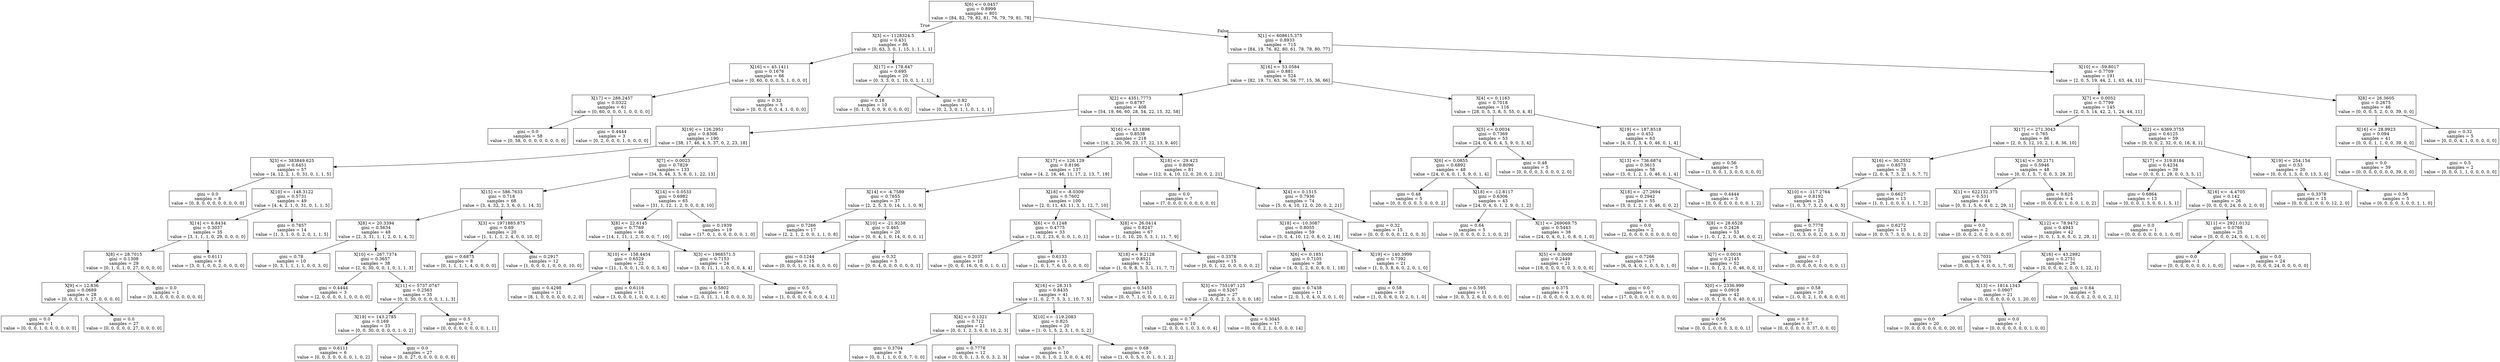 digraph Tree {
node [shape=box] ;
0 [label="X[6] <= 0.0457\ngini = 0.8999\nsamples = 801\nvalue = [84, 82, 79, 82, 81, 76, 79, 79, 81, 78]"] ;
1 [label="X[3] <= 1128324.5\ngini = 0.431\nsamples = 86\nvalue = [0, 63, 3, 0, 1, 15, 1, 1, 1, 1]"] ;
0 -> 1 [labeldistance=2.5, labelangle=45, headlabel="True"] ;
2 [label="X[16] <= 45.1411\ngini = 0.1676\nsamples = 66\nvalue = [0, 60, 0, 0, 0, 5, 1, 0, 0, 0]"] ;
1 -> 2 ;
3 [label="X[17] <= 288.2457\ngini = 0.0322\nsamples = 61\nvalue = [0, 60, 0, 0, 0, 1, 0, 0, 0, 0]"] ;
2 -> 3 ;
4 [label="gini = 0.0\nsamples = 58\nvalue = [0, 58, 0, 0, 0, 0, 0, 0, 0, 0]"] ;
3 -> 4 ;
5 [label="gini = 0.4444\nsamples = 3\nvalue = [0, 2, 0, 0, 0, 1, 0, 0, 0, 0]"] ;
3 -> 5 ;
6 [label="gini = 0.32\nsamples = 5\nvalue = [0, 0, 0, 0, 0, 4, 1, 0, 0, 0]"] ;
2 -> 6 ;
7 [label="X[17] <= 178.847\ngini = 0.695\nsamples = 20\nvalue = [0, 3, 3, 0, 1, 10, 0, 1, 1, 1]"] ;
1 -> 7 ;
8 [label="gini = 0.18\nsamples = 10\nvalue = [0, 1, 0, 0, 0, 9, 0, 0, 0, 0]"] ;
7 -> 8 ;
9 [label="gini = 0.82\nsamples = 10\nvalue = [0, 2, 3, 0, 1, 1, 0, 1, 1, 1]"] ;
7 -> 9 ;
10 [label="X[1] <= 608615.375\ngini = 0.8933\nsamples = 715\nvalue = [84, 19, 76, 82, 80, 61, 78, 78, 80, 77]"] ;
0 -> 10 [labeldistance=2.5, labelangle=-45, headlabel="False"] ;
11 [label="X[16] <= 53.0584\ngini = 0.881\nsamples = 524\nvalue = [82, 19, 71, 63, 36, 59, 77, 15, 36, 66]"] ;
10 -> 11 ;
12 [label="X[2] <= 4351.7773\ngini = 0.8797\nsamples = 408\nvalue = [54, 19, 66, 60, 28, 54, 22, 15, 32, 58]"] ;
11 -> 12 ;
13 [label="X[19] <= 126.2951\ngini = 0.8306\nsamples = 190\nvalue = [38, 17, 46, 4, 5, 37, 0, 2, 23, 18]"] ;
12 -> 13 ;
14 [label="X[3] <= 383849.625\ngini = 0.6451\nsamples = 57\nvalue = [4, 12, 2, 1, 0, 31, 0, 1, 1, 5]"] ;
13 -> 14 ;
15 [label="gini = 0.0\nsamples = 8\nvalue = [0, 8, 0, 0, 0, 0, 0, 0, 0, 0]"] ;
14 -> 15 ;
16 [label="X[10] <= -148.3122\ngini = 0.5731\nsamples = 49\nvalue = [4, 4, 2, 1, 0, 31, 0, 1, 1, 5]"] ;
14 -> 16 ;
17 [label="X[14] <= 6.8434\ngini = 0.3037\nsamples = 35\nvalue = [3, 1, 1, 1, 0, 29, 0, 0, 0, 0]"] ;
16 -> 17 ;
18 [label="X[8] <= 28.7015\ngini = 0.1308\nsamples = 29\nvalue = [0, 1, 0, 1, 0, 27, 0, 0, 0, 0]"] ;
17 -> 18 ;
19 [label="X[9] <= 12.836\ngini = 0.0689\nsamples = 28\nvalue = [0, 0, 0, 1, 0, 27, 0, 0, 0, 0]"] ;
18 -> 19 ;
20 [label="gini = 0.0\nsamples = 1\nvalue = [0, 0, 0, 1, 0, 0, 0, 0, 0, 0]"] ;
19 -> 20 ;
21 [label="gini = 0.0\nsamples = 27\nvalue = [0, 0, 0, 0, 0, 27, 0, 0, 0, 0]"] ;
19 -> 21 ;
22 [label="gini = 0.0\nsamples = 1\nvalue = [0, 1, 0, 0, 0, 0, 0, 0, 0, 0]"] ;
18 -> 22 ;
23 [label="gini = 0.6111\nsamples = 6\nvalue = [3, 0, 1, 0, 0, 2, 0, 0, 0, 0]"] ;
17 -> 23 ;
24 [label="gini = 0.7857\nsamples = 14\nvalue = [1, 3, 1, 0, 0, 2, 0, 1, 1, 5]"] ;
16 -> 24 ;
25 [label="X[7] <= 0.0023\ngini = 0.7829\nsamples = 133\nvalue = [34, 5, 44, 3, 5, 6, 0, 1, 22, 13]"] ;
13 -> 25 ;
26 [label="X[15] <= 586.7633\ngini = 0.718\nsamples = 68\nvalue = [3, 4, 32, 2, 3, 6, 0, 1, 14, 3]"] ;
25 -> 26 ;
27 [label="X[8] <= 20.3394\ngini = 0.5634\nsamples = 48\nvalue = [2, 3, 31, 1, 1, 2, 0, 1, 4, 3]"] ;
26 -> 27 ;
28 [label="gini = 0.78\nsamples = 10\nvalue = [0, 3, 1, 1, 1, 1, 0, 0, 3, 0]"] ;
27 -> 28 ;
29 [label="X[10] <= -267.7374\ngini = 0.3657\nsamples = 38\nvalue = [2, 0, 30, 0, 0, 1, 0, 1, 1, 3]"] ;
27 -> 29 ;
30 [label="gini = 0.4444\nsamples = 3\nvalue = [2, 0, 0, 0, 0, 1, 0, 0, 0, 0]"] ;
29 -> 30 ;
31 [label="X[11] <= 5737.0747\ngini = 0.2563\nsamples = 35\nvalue = [0, 0, 30, 0, 0, 0, 0, 1, 1, 3]"] ;
29 -> 31 ;
32 [label="X[19] <= 143.2785\ngini = 0.169\nsamples = 33\nvalue = [0, 0, 30, 0, 0, 0, 0, 1, 0, 2]"] ;
31 -> 32 ;
33 [label="gini = 0.6111\nsamples = 6\nvalue = [0, 0, 3, 0, 0, 0, 0, 1, 0, 2]"] ;
32 -> 33 ;
34 [label="gini = 0.0\nsamples = 27\nvalue = [0, 0, 27, 0, 0, 0, 0, 0, 0, 0]"] ;
32 -> 34 ;
35 [label="gini = 0.5\nsamples = 2\nvalue = [0, 0, 0, 0, 0, 0, 0, 0, 1, 1]"] ;
31 -> 35 ;
36 [label="X[3] <= 1971885.875\ngini = 0.69\nsamples = 20\nvalue = [1, 1, 1, 1, 2, 4, 0, 0, 10, 0]"] ;
26 -> 36 ;
37 [label="gini = 0.6875\nsamples = 8\nvalue = [0, 1, 1, 1, 1, 4, 0, 0, 0, 0]"] ;
36 -> 37 ;
38 [label="gini = 0.2917\nsamples = 12\nvalue = [1, 0, 0, 0, 1, 0, 0, 0, 10, 0]"] ;
36 -> 38 ;
39 [label="X[14] <= 0.0533\ngini = 0.6982\nsamples = 65\nvalue = [31, 1, 12, 1, 2, 0, 0, 0, 8, 10]"] ;
25 -> 39 ;
40 [label="X[8] <= 22.6145\ngini = 0.7769\nsamples = 46\nvalue = [14, 1, 11, 1, 2, 0, 0, 0, 7, 10]"] ;
39 -> 40 ;
41 [label="X[10] <= -158.4454\ngini = 0.6529\nsamples = 22\nvalue = [11, 1, 0, 0, 1, 0, 0, 0, 3, 6]"] ;
40 -> 41 ;
42 [label="gini = 0.4298\nsamples = 11\nvalue = [8, 1, 0, 0, 0, 0, 0, 0, 2, 0]"] ;
41 -> 42 ;
43 [label="gini = 0.6116\nsamples = 11\nvalue = [3, 0, 0, 0, 1, 0, 0, 0, 1, 6]"] ;
41 -> 43 ;
44 [label="X[3] <= 1968571.5\ngini = 0.7153\nsamples = 24\nvalue = [3, 0, 11, 1, 1, 0, 0, 0, 4, 4]"] ;
40 -> 44 ;
45 [label="gini = 0.5802\nsamples = 18\nvalue = [2, 0, 11, 1, 1, 0, 0, 0, 0, 3]"] ;
44 -> 45 ;
46 [label="gini = 0.5\nsamples = 6\nvalue = [1, 0, 0, 0, 0, 0, 0, 0, 4, 1]"] ;
44 -> 46 ;
47 [label="gini = 0.1939\nsamples = 19\nvalue = [17, 0, 1, 0, 0, 0, 0, 0, 1, 0]"] ;
39 -> 47 ;
48 [label="X[16] <= 43.1898\ngini = 0.8538\nsamples = 218\nvalue = [16, 2, 20, 56, 23, 17, 22, 13, 9, 40]"] ;
12 -> 48 ;
49 [label="X[17] <= 126.129\ngini = 0.8196\nsamples = 137\nvalue = [4, 2, 16, 46, 11, 17, 2, 13, 7, 19]"] ;
48 -> 49 ;
50 [label="X[14] <= -4.7589\ngini = 0.7655\nsamples = 37\nvalue = [2, 2, 5, 3, 0, 14, 1, 1, 0, 9]"] ;
49 -> 50 ;
51 [label="gini = 0.7266\nsamples = 17\nvalue = [2, 2, 1, 2, 0, 0, 1, 1, 0, 8]"] ;
50 -> 51 ;
52 [label="X[10] <= -21.9238\ngini = 0.465\nsamples = 20\nvalue = [0, 0, 4, 1, 0, 14, 0, 0, 0, 1]"] ;
50 -> 52 ;
53 [label="gini = 0.1244\nsamples = 15\nvalue = [0, 0, 0, 1, 0, 14, 0, 0, 0, 0]"] ;
52 -> 53 ;
54 [label="gini = 0.32\nsamples = 5\nvalue = [0, 0, 4, 0, 0, 0, 0, 0, 0, 1]"] ;
52 -> 54 ;
55 [label="X[18] <= -8.0309\ngini = 0.7602\nsamples = 100\nvalue = [2, 0, 11, 43, 11, 3, 1, 12, 7, 10]"] ;
49 -> 55 ;
56 [label="X[6] <= 0.1248\ngini = 0.4775\nsamples = 33\nvalue = [1, 0, 1, 23, 6, 0, 0, 1, 0, 1]"] ;
55 -> 56 ;
57 [label="gini = 0.2037\nsamples = 18\nvalue = [0, 0, 0, 16, 0, 0, 0, 1, 0, 1]"] ;
56 -> 57 ;
58 [label="gini = 0.6133\nsamples = 15\nvalue = [1, 0, 1, 7, 6, 0, 0, 0, 0, 0]"] ;
56 -> 58 ;
59 [label="X[8] <= 26.0414\ngini = 0.8247\nsamples = 67\nvalue = [1, 0, 10, 20, 5, 3, 1, 11, 7, 9]"] ;
55 -> 59 ;
60 [label="X[18] <= 9.2128\ngini = 0.8521\nsamples = 52\nvalue = [1, 0, 9, 8, 5, 3, 1, 11, 7, 7]"] ;
59 -> 60 ;
61 [label="X[16] <= 28.315\ngini = 0.8435\nsamples = 41\nvalue = [1, 0, 2, 7, 5, 3, 1, 10, 7, 5]"] ;
60 -> 61 ;
62 [label="X[4] <= 0.1321\ngini = 0.712\nsamples = 21\nvalue = [0, 0, 1, 2, 3, 0, 0, 10, 2, 3]"] ;
61 -> 62 ;
63 [label="gini = 0.3704\nsamples = 9\nvalue = [0, 0, 1, 1, 0, 0, 0, 7, 0, 0]"] ;
62 -> 63 ;
64 [label="gini = 0.7778\nsamples = 12\nvalue = [0, 0, 0, 1, 3, 0, 0, 3, 2, 3]"] ;
62 -> 64 ;
65 [label="X[10] <= -119.2083\ngini = 0.825\nsamples = 20\nvalue = [1, 0, 1, 5, 2, 3, 1, 0, 5, 2]"] ;
61 -> 65 ;
66 [label="gini = 0.7\nsamples = 10\nvalue = [0, 0, 1, 0, 2, 3, 0, 0, 4, 0]"] ;
65 -> 66 ;
67 [label="gini = 0.68\nsamples = 10\nvalue = [1, 0, 0, 5, 0, 0, 1, 0, 1, 2]"] ;
65 -> 67 ;
68 [label="gini = 0.5455\nsamples = 11\nvalue = [0, 0, 7, 1, 0, 0, 0, 1, 0, 2]"] ;
60 -> 68 ;
69 [label="gini = 0.3378\nsamples = 15\nvalue = [0, 0, 1, 12, 0, 0, 0, 0, 0, 2]"] ;
59 -> 69 ;
70 [label="X[18] <= -29.423\ngini = 0.8096\nsamples = 81\nvalue = [12, 0, 4, 10, 12, 0, 20, 0, 2, 21]"] ;
48 -> 70 ;
71 [label="gini = 0.0\nsamples = 7\nvalue = [7, 0, 0, 0, 0, 0, 0, 0, 0, 0]"] ;
70 -> 71 ;
72 [label="X[4] <= 0.1515\ngini = 0.7936\nsamples = 74\nvalue = [5, 0, 4, 10, 12, 0, 20, 0, 2, 21]"] ;
70 -> 72 ;
73 [label="X[18] <= -10.3087\ngini = 0.8055\nsamples = 59\nvalue = [5, 0, 4, 10, 12, 0, 8, 0, 2, 18]"] ;
72 -> 73 ;
74 [label="X[6] <= 0.1851\ngini = 0.7105\nsamples = 38\nvalue = [4, 0, 1, 2, 6, 0, 6, 0, 1, 18]"] ;
73 -> 74 ;
75 [label="X[3] <= 755197.125\ngini = 0.5267\nsamples = 27\nvalue = [2, 0, 0, 2, 2, 0, 3, 0, 0, 18]"] ;
74 -> 75 ;
76 [label="gini = 0.7\nsamples = 10\nvalue = [2, 0, 0, 0, 1, 0, 3, 0, 0, 4]"] ;
75 -> 76 ;
77 [label="gini = 0.3045\nsamples = 17\nvalue = [0, 0, 0, 2, 1, 0, 0, 0, 0, 14]"] ;
75 -> 77 ;
78 [label="gini = 0.7438\nsamples = 11\nvalue = [2, 0, 1, 0, 4, 0, 3, 0, 1, 0]"] ;
74 -> 78 ;
79 [label="X[19] <= 140.3999\ngini = 0.7392\nsamples = 21\nvalue = [1, 0, 3, 8, 6, 0, 2, 0, 1, 0]"] ;
73 -> 79 ;
80 [label="gini = 0.58\nsamples = 10\nvalue = [1, 0, 0, 6, 0, 0, 2, 0, 1, 0]"] ;
79 -> 80 ;
81 [label="gini = 0.595\nsamples = 11\nvalue = [0, 0, 3, 2, 6, 0, 0, 0, 0, 0]"] ;
79 -> 81 ;
82 [label="gini = 0.32\nsamples = 15\nvalue = [0, 0, 0, 0, 0, 0, 12, 0, 0, 3]"] ;
72 -> 82 ;
83 [label="X[4] <= 0.1163\ngini = 0.7018\nsamples = 116\nvalue = [28, 0, 5, 3, 8, 5, 55, 0, 4, 8]"] ;
11 -> 83 ;
84 [label="X[5] <= 0.0034\ngini = 0.7369\nsamples = 53\nvalue = [24, 0, 4, 0, 4, 5, 9, 0, 3, 4]"] ;
83 -> 84 ;
85 [label="X[6] <= 0.0855\ngini = 0.6892\nsamples = 48\nvalue = [24, 0, 4, 0, 1, 5, 9, 0, 1, 4]"] ;
84 -> 85 ;
86 [label="gini = 0.48\nsamples = 5\nvalue = [0, 0, 0, 0, 0, 3, 0, 0, 0, 2]"] ;
85 -> 86 ;
87 [label="X[18] <= -12.8117\ngini = 0.6306\nsamples = 43\nvalue = [24, 0, 4, 0, 1, 2, 9, 0, 1, 2]"] ;
85 -> 87 ;
88 [label="gini = 0.64\nsamples = 5\nvalue = [0, 0, 0, 0, 0, 2, 1, 0, 0, 2]"] ;
87 -> 88 ;
89 [label="X[1] <= 269069.75\ngini = 0.5443\nsamples = 38\nvalue = [24, 0, 4, 0, 1, 0, 8, 0, 1, 0]"] ;
87 -> 89 ;
90 [label="X[5] <= 0.0008\ngini = 0.2449\nsamples = 21\nvalue = [18, 0, 0, 0, 0, 0, 3, 0, 0, 0]"] ;
89 -> 90 ;
91 [label="gini = 0.375\nsamples = 4\nvalue = [1, 0, 0, 0, 0, 0, 3, 0, 0, 0]"] ;
90 -> 91 ;
92 [label="gini = 0.0\nsamples = 17\nvalue = [17, 0, 0, 0, 0, 0, 0, 0, 0, 0]"] ;
90 -> 92 ;
93 [label="gini = 0.7266\nsamples = 17\nvalue = [6, 0, 4, 0, 1, 0, 5, 0, 1, 0]"] ;
89 -> 93 ;
94 [label="gini = 0.48\nsamples = 5\nvalue = [0, 0, 0, 0, 3, 0, 0, 0, 2, 0]"] ;
84 -> 94 ;
95 [label="X[19] <= 187.8518\ngini = 0.452\nsamples = 63\nvalue = [4, 0, 1, 3, 4, 0, 46, 0, 1, 4]"] ;
83 -> 95 ;
96 [label="X[13] <= 736.6874\ngini = 0.3615\nsamples = 58\nvalue = [3, 0, 1, 2, 1, 0, 46, 0, 1, 4]"] ;
95 -> 96 ;
97 [label="X[18] <= -27.2694\ngini = 0.2942\nsamples = 55\nvalue = [3, 0, 1, 2, 1, 0, 46, 0, 0, 2]"] ;
96 -> 97 ;
98 [label="gini = 0.0\nsamples = 2\nvalue = [2, 0, 0, 0, 0, 0, 0, 0, 0, 0]"] ;
97 -> 98 ;
99 [label="X[8] <= 28.6528\ngini = 0.2428\nsamples = 53\nvalue = [1, 0, 1, 2, 1, 0, 46, 0, 0, 2]"] ;
97 -> 99 ;
100 [label="X[7] <= 0.0016\ngini = 0.2145\nsamples = 52\nvalue = [1, 0, 1, 2, 1, 0, 46, 0, 0, 1]"] ;
99 -> 100 ;
101 [label="X[0] <= 2336.999\ngini = 0.0918\nsamples = 42\nvalue = [0, 0, 1, 0, 0, 0, 40, 0, 0, 1]"] ;
100 -> 101 ;
102 [label="gini = 0.56\nsamples = 5\nvalue = [0, 0, 1, 0, 0, 0, 3, 0, 0, 1]"] ;
101 -> 102 ;
103 [label="gini = 0.0\nsamples = 37\nvalue = [0, 0, 0, 0, 0, 0, 37, 0, 0, 0]"] ;
101 -> 103 ;
104 [label="gini = 0.58\nsamples = 10\nvalue = [1, 0, 0, 2, 1, 0, 6, 0, 0, 0]"] ;
100 -> 104 ;
105 [label="gini = 0.0\nsamples = 1\nvalue = [0, 0, 0, 0, 0, 0, 0, 0, 0, 1]"] ;
99 -> 105 ;
106 [label="gini = 0.4444\nsamples = 3\nvalue = [0, 0, 0, 0, 0, 0, 0, 0, 1, 2]"] ;
96 -> 106 ;
107 [label="gini = 0.56\nsamples = 5\nvalue = [1, 0, 0, 1, 3, 0, 0, 0, 0, 0]"] ;
95 -> 107 ;
108 [label="X[10] <= -59.8017\ngini = 0.7709\nsamples = 191\nvalue = [2, 0, 5, 19, 44, 2, 1, 63, 44, 11]"] ;
10 -> 108 ;
109 [label="X[7] <= 0.0052\ngini = 0.7799\nsamples = 145\nvalue = [2, 0, 5, 14, 42, 2, 1, 24, 44, 11]"] ;
108 -> 109 ;
110 [label="X[17] <= 271.3043\ngini = 0.765\nsamples = 86\nvalue = [2, 0, 5, 12, 10, 2, 1, 8, 36, 10]"] ;
109 -> 110 ;
111 [label="X[16] <= 30.2552\ngini = 0.8573\nsamples = 38\nvalue = [2, 0, 4, 7, 3, 2, 1, 5, 7, 7]"] ;
110 -> 111 ;
112 [label="X[10] <= -117.2764\ngini = 0.8192\nsamples = 25\nvalue = [1, 0, 3, 7, 3, 2, 0, 4, 0, 5]"] ;
111 -> 112 ;
113 [label="gini = 0.7778\nsamples = 12\nvalue = [1, 0, 3, 0, 0, 2, 0, 3, 0, 3]"] ;
112 -> 113 ;
114 [label="gini = 0.6272\nsamples = 13\nvalue = [0, 0, 0, 7, 3, 0, 0, 1, 0, 2]"] ;
112 -> 114 ;
115 [label="gini = 0.6627\nsamples = 13\nvalue = [1, 0, 1, 0, 0, 0, 1, 1, 7, 2]"] ;
111 -> 115 ;
116 [label="X[14] <= 30.2171\ngini = 0.5946\nsamples = 48\nvalue = [0, 0, 1, 5, 7, 0, 0, 3, 29, 3]"] ;
110 -> 116 ;
117 [label="X[1] <= 622132.375\ngini = 0.531\nsamples = 44\nvalue = [0, 0, 1, 5, 6, 0, 0, 2, 29, 1]"] ;
116 -> 117 ;
118 [label="gini = 0.0\nsamples = 2\nvalue = [0, 0, 0, 2, 0, 0, 0, 0, 0, 0]"] ;
117 -> 118 ;
119 [label="X[12] <= 78.9472\ngini = 0.4943\nsamples = 42\nvalue = [0, 0, 1, 3, 6, 0, 0, 2, 29, 1]"] ;
117 -> 119 ;
120 [label="gini = 0.7031\nsamples = 16\nvalue = [0, 0, 1, 3, 4, 0, 0, 1, 7, 0]"] ;
119 -> 120 ;
121 [label="X[16] <= 43.2992\ngini = 0.2751\nsamples = 26\nvalue = [0, 0, 0, 0, 2, 0, 0, 1, 22, 1]"] ;
119 -> 121 ;
122 [label="X[13] <= 1814.1343\ngini = 0.0907\nsamples = 21\nvalue = [0, 0, 0, 0, 0, 0, 0, 1, 20, 0]"] ;
121 -> 122 ;
123 [label="gini = 0.0\nsamples = 20\nvalue = [0, 0, 0, 0, 0, 0, 0, 0, 20, 0]"] ;
122 -> 123 ;
124 [label="gini = 0.0\nsamples = 1\nvalue = [0, 0, 0, 0, 0, 0, 0, 1, 0, 0]"] ;
122 -> 124 ;
125 [label="gini = 0.64\nsamples = 5\nvalue = [0, 0, 0, 0, 2, 0, 0, 0, 2, 1]"] ;
121 -> 125 ;
126 [label="gini = 0.625\nsamples = 4\nvalue = [0, 0, 0, 0, 1, 0, 0, 1, 0, 2]"] ;
116 -> 126 ;
127 [label="X[2] <= 6369.3755\ngini = 0.6125\nsamples = 59\nvalue = [0, 0, 0, 2, 32, 0, 0, 16, 8, 1]"] ;
109 -> 127 ;
128 [label="X[17] <= 319.8184\ngini = 0.4234\nsamples = 39\nvalue = [0, 0, 0, 1, 29, 0, 0, 3, 5, 1]"] ;
127 -> 128 ;
129 [label="gini = 0.6864\nsamples = 13\nvalue = [0, 0, 0, 1, 5, 0, 0, 1, 5, 1]"] ;
128 -> 129 ;
130 [label="X[16] <= -4.4705\ngini = 0.142\nsamples = 26\nvalue = [0, 0, 0, 0, 24, 0, 0, 2, 0, 0]"] ;
128 -> 130 ;
131 [label="gini = 0.0\nsamples = 1\nvalue = [0, 0, 0, 0, 0, 0, 0, 1, 0, 0]"] ;
130 -> 131 ;
132 [label="X[11] <= 2921.0132\ngini = 0.0768\nsamples = 25\nvalue = [0, 0, 0, 0, 24, 0, 0, 1, 0, 0]"] ;
130 -> 132 ;
133 [label="gini = 0.0\nsamples = 1\nvalue = [0, 0, 0, 0, 0, 0, 0, 1, 0, 0]"] ;
132 -> 133 ;
134 [label="gini = 0.0\nsamples = 24\nvalue = [0, 0, 0, 0, 24, 0, 0, 0, 0, 0]"] ;
132 -> 134 ;
135 [label="X[19] <= 254.154\ngini = 0.53\nsamples = 20\nvalue = [0, 0, 0, 1, 3, 0, 0, 13, 3, 0]"] ;
127 -> 135 ;
136 [label="gini = 0.3378\nsamples = 15\nvalue = [0, 0, 0, 1, 0, 0, 0, 12, 2, 0]"] ;
135 -> 136 ;
137 [label="gini = 0.56\nsamples = 5\nvalue = [0, 0, 0, 0, 3, 0, 0, 1, 1, 0]"] ;
135 -> 137 ;
138 [label="X[8] <= 26.3605\ngini = 0.2675\nsamples = 46\nvalue = [0, 0, 0, 5, 2, 0, 0, 39, 0, 0]"] ;
108 -> 138 ;
139 [label="X[16] <= 28.9923\ngini = 0.094\nsamples = 41\nvalue = [0, 0, 0, 1, 1, 0, 0, 39, 0, 0]"] ;
138 -> 139 ;
140 [label="gini = 0.0\nsamples = 39\nvalue = [0, 0, 0, 0, 0, 0, 0, 39, 0, 0]"] ;
139 -> 140 ;
141 [label="gini = 0.5\nsamples = 2\nvalue = [0, 0, 0, 1, 1, 0, 0, 0, 0, 0]"] ;
139 -> 141 ;
142 [label="gini = 0.32\nsamples = 5\nvalue = [0, 0, 0, 4, 1, 0, 0, 0, 0, 0]"] ;
138 -> 142 ;
}